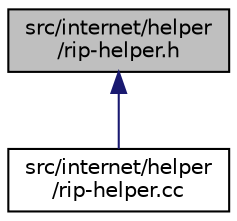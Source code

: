 digraph "src/internet/helper/rip-helper.h"
{
 // LATEX_PDF_SIZE
  edge [fontname="Helvetica",fontsize="10",labelfontname="Helvetica",labelfontsize="10"];
  node [fontname="Helvetica",fontsize="10",shape=record];
  Node1 [label="src/internet/helper\l/rip-helper.h",height=0.2,width=0.4,color="black", fillcolor="grey75", style="filled", fontcolor="black",tooltip=" "];
  Node1 -> Node2 [dir="back",color="midnightblue",fontsize="10",style="solid",fontname="Helvetica"];
  Node2 [label="src/internet/helper\l/rip-helper.cc",height=0.2,width=0.4,color="black", fillcolor="white", style="filled",URL="$rip-helper_8cc.html",tooltip=" "];
}
